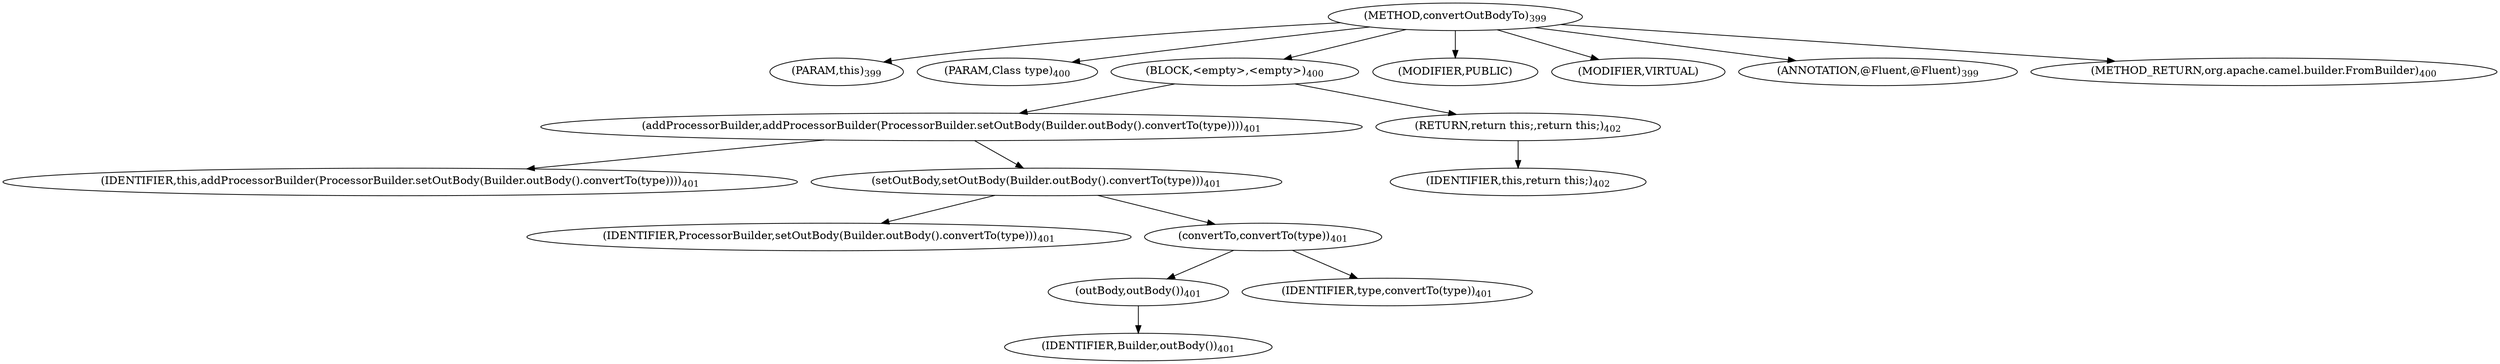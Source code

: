 digraph "convertOutBodyTo" {  
"829" [label = <(METHOD,convertOutBodyTo)<SUB>399</SUB>> ]
"123" [label = <(PARAM,this)<SUB>399</SUB>> ]
"830" [label = <(PARAM,Class type)<SUB>400</SUB>> ]
"831" [label = <(BLOCK,&lt;empty&gt;,&lt;empty&gt;)<SUB>400</SUB>> ]
"832" [label = <(addProcessorBuilder,addProcessorBuilder(ProcessorBuilder.setOutBody(Builder.outBody().convertTo(type))))<SUB>401</SUB>> ]
"122" [label = <(IDENTIFIER,this,addProcessorBuilder(ProcessorBuilder.setOutBody(Builder.outBody().convertTo(type))))<SUB>401</SUB>> ]
"833" [label = <(setOutBody,setOutBody(Builder.outBody().convertTo(type)))<SUB>401</SUB>> ]
"834" [label = <(IDENTIFIER,ProcessorBuilder,setOutBody(Builder.outBody().convertTo(type)))<SUB>401</SUB>> ]
"835" [label = <(convertTo,convertTo(type))<SUB>401</SUB>> ]
"836" [label = <(outBody,outBody())<SUB>401</SUB>> ]
"837" [label = <(IDENTIFIER,Builder,outBody())<SUB>401</SUB>> ]
"838" [label = <(IDENTIFIER,type,convertTo(type))<SUB>401</SUB>> ]
"839" [label = <(RETURN,return this;,return this;)<SUB>402</SUB>> ]
"124" [label = <(IDENTIFIER,this,return this;)<SUB>402</SUB>> ]
"840" [label = <(MODIFIER,PUBLIC)> ]
"841" [label = <(MODIFIER,VIRTUAL)> ]
"842" [label = <(ANNOTATION,@Fluent,@Fluent)<SUB>399</SUB>> ]
"843" [label = <(METHOD_RETURN,org.apache.camel.builder.FromBuilder)<SUB>400</SUB>> ]
  "829" -> "123" 
  "829" -> "830" 
  "829" -> "831" 
  "829" -> "840" 
  "829" -> "841" 
  "829" -> "842" 
  "829" -> "843" 
  "831" -> "832" 
  "831" -> "839" 
  "832" -> "122" 
  "832" -> "833" 
  "833" -> "834" 
  "833" -> "835" 
  "835" -> "836" 
  "835" -> "838" 
  "836" -> "837" 
  "839" -> "124" 
}
